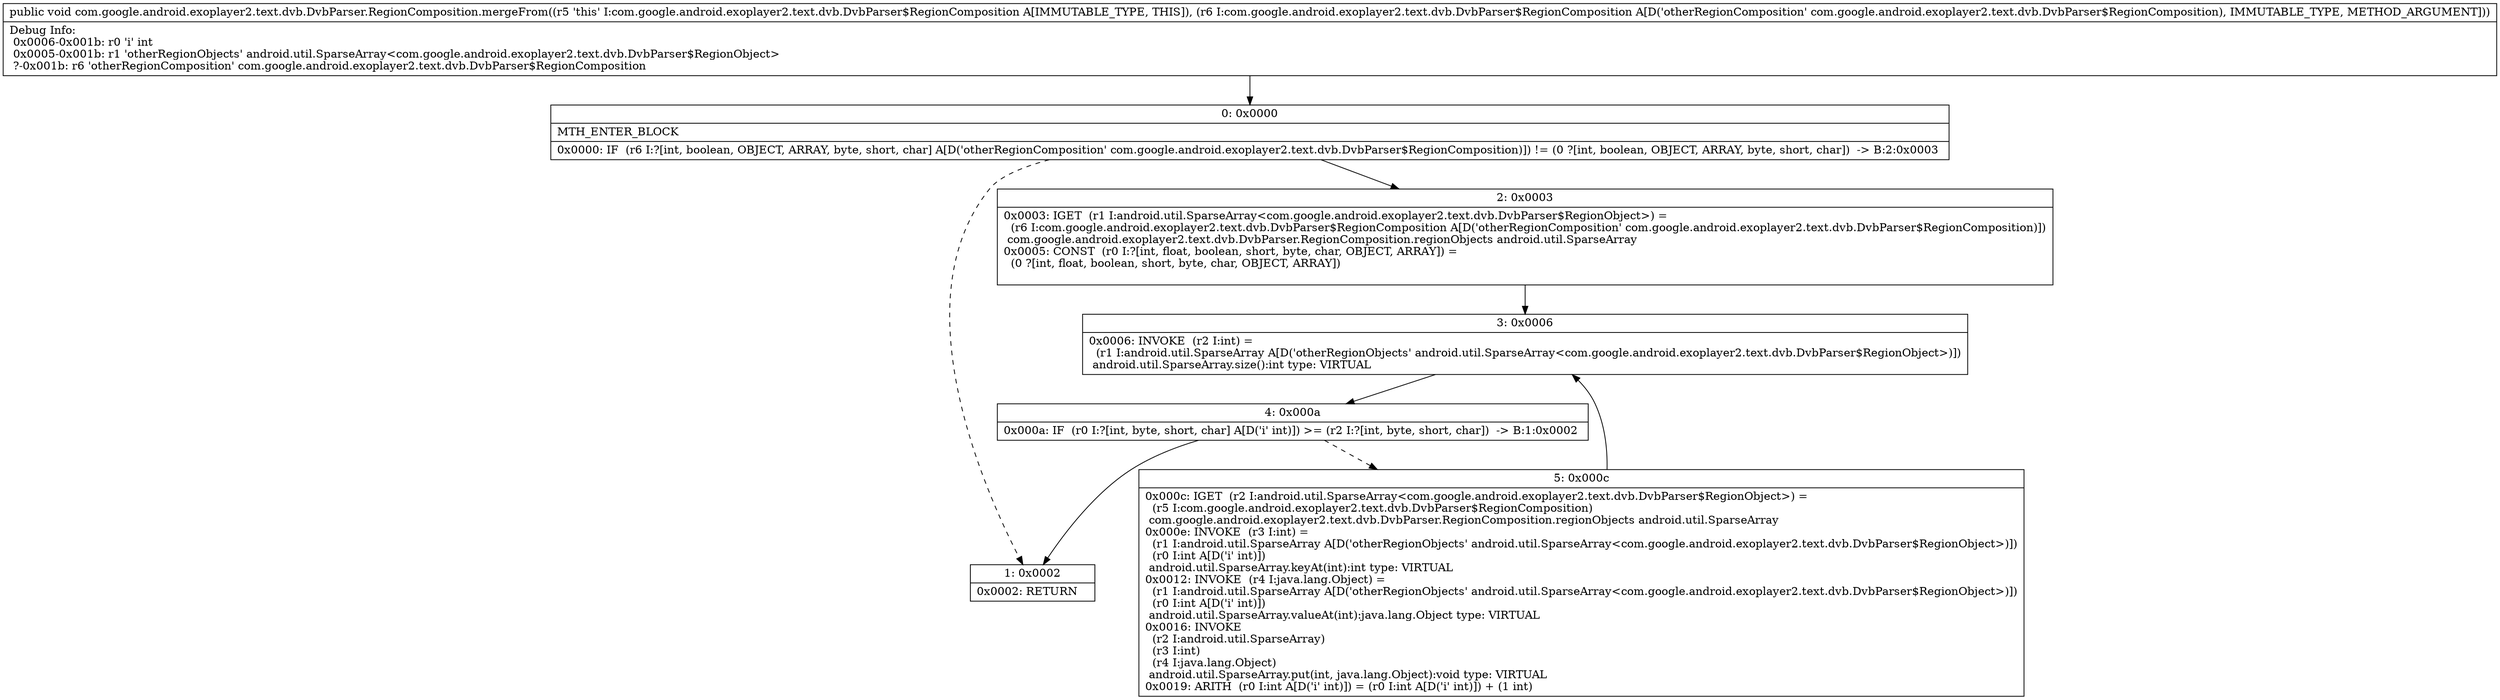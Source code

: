 digraph "CFG forcom.google.android.exoplayer2.text.dvb.DvbParser.RegionComposition.mergeFrom(Lcom\/google\/android\/exoplayer2\/text\/dvb\/DvbParser$RegionComposition;)V" {
Node_0 [shape=record,label="{0\:\ 0x0000|MTH_ENTER_BLOCK\l|0x0000: IF  (r6 I:?[int, boolean, OBJECT, ARRAY, byte, short, char] A[D('otherRegionComposition' com.google.android.exoplayer2.text.dvb.DvbParser$RegionComposition)]) != (0 ?[int, boolean, OBJECT, ARRAY, byte, short, char])  \-\> B:2:0x0003 \l}"];
Node_1 [shape=record,label="{1\:\ 0x0002|0x0002: RETURN   \l}"];
Node_2 [shape=record,label="{2\:\ 0x0003|0x0003: IGET  (r1 I:android.util.SparseArray\<com.google.android.exoplayer2.text.dvb.DvbParser$RegionObject\>) = \l  (r6 I:com.google.android.exoplayer2.text.dvb.DvbParser$RegionComposition A[D('otherRegionComposition' com.google.android.exoplayer2.text.dvb.DvbParser$RegionComposition)])\l com.google.android.exoplayer2.text.dvb.DvbParser.RegionComposition.regionObjects android.util.SparseArray \l0x0005: CONST  (r0 I:?[int, float, boolean, short, byte, char, OBJECT, ARRAY]) = \l  (0 ?[int, float, boolean, short, byte, char, OBJECT, ARRAY])\l \l}"];
Node_3 [shape=record,label="{3\:\ 0x0006|0x0006: INVOKE  (r2 I:int) = \l  (r1 I:android.util.SparseArray A[D('otherRegionObjects' android.util.SparseArray\<com.google.android.exoplayer2.text.dvb.DvbParser$RegionObject\>)])\l android.util.SparseArray.size():int type: VIRTUAL \l}"];
Node_4 [shape=record,label="{4\:\ 0x000a|0x000a: IF  (r0 I:?[int, byte, short, char] A[D('i' int)]) \>= (r2 I:?[int, byte, short, char])  \-\> B:1:0x0002 \l}"];
Node_5 [shape=record,label="{5\:\ 0x000c|0x000c: IGET  (r2 I:android.util.SparseArray\<com.google.android.exoplayer2.text.dvb.DvbParser$RegionObject\>) = \l  (r5 I:com.google.android.exoplayer2.text.dvb.DvbParser$RegionComposition)\l com.google.android.exoplayer2.text.dvb.DvbParser.RegionComposition.regionObjects android.util.SparseArray \l0x000e: INVOKE  (r3 I:int) = \l  (r1 I:android.util.SparseArray A[D('otherRegionObjects' android.util.SparseArray\<com.google.android.exoplayer2.text.dvb.DvbParser$RegionObject\>)])\l  (r0 I:int A[D('i' int)])\l android.util.SparseArray.keyAt(int):int type: VIRTUAL \l0x0012: INVOKE  (r4 I:java.lang.Object) = \l  (r1 I:android.util.SparseArray A[D('otherRegionObjects' android.util.SparseArray\<com.google.android.exoplayer2.text.dvb.DvbParser$RegionObject\>)])\l  (r0 I:int A[D('i' int)])\l android.util.SparseArray.valueAt(int):java.lang.Object type: VIRTUAL \l0x0016: INVOKE  \l  (r2 I:android.util.SparseArray)\l  (r3 I:int)\l  (r4 I:java.lang.Object)\l android.util.SparseArray.put(int, java.lang.Object):void type: VIRTUAL \l0x0019: ARITH  (r0 I:int A[D('i' int)]) = (r0 I:int A[D('i' int)]) + (1 int) \l}"];
MethodNode[shape=record,label="{public void com.google.android.exoplayer2.text.dvb.DvbParser.RegionComposition.mergeFrom((r5 'this' I:com.google.android.exoplayer2.text.dvb.DvbParser$RegionComposition A[IMMUTABLE_TYPE, THIS]), (r6 I:com.google.android.exoplayer2.text.dvb.DvbParser$RegionComposition A[D('otherRegionComposition' com.google.android.exoplayer2.text.dvb.DvbParser$RegionComposition), IMMUTABLE_TYPE, METHOD_ARGUMENT]))  | Debug Info:\l  0x0006\-0x001b: r0 'i' int\l  0x0005\-0x001b: r1 'otherRegionObjects' android.util.SparseArray\<com.google.android.exoplayer2.text.dvb.DvbParser$RegionObject\>\l  ?\-0x001b: r6 'otherRegionComposition' com.google.android.exoplayer2.text.dvb.DvbParser$RegionComposition\l}"];
MethodNode -> Node_0;
Node_0 -> Node_1[style=dashed];
Node_0 -> Node_2;
Node_2 -> Node_3;
Node_3 -> Node_4;
Node_4 -> Node_1;
Node_4 -> Node_5[style=dashed];
Node_5 -> Node_3;
}

